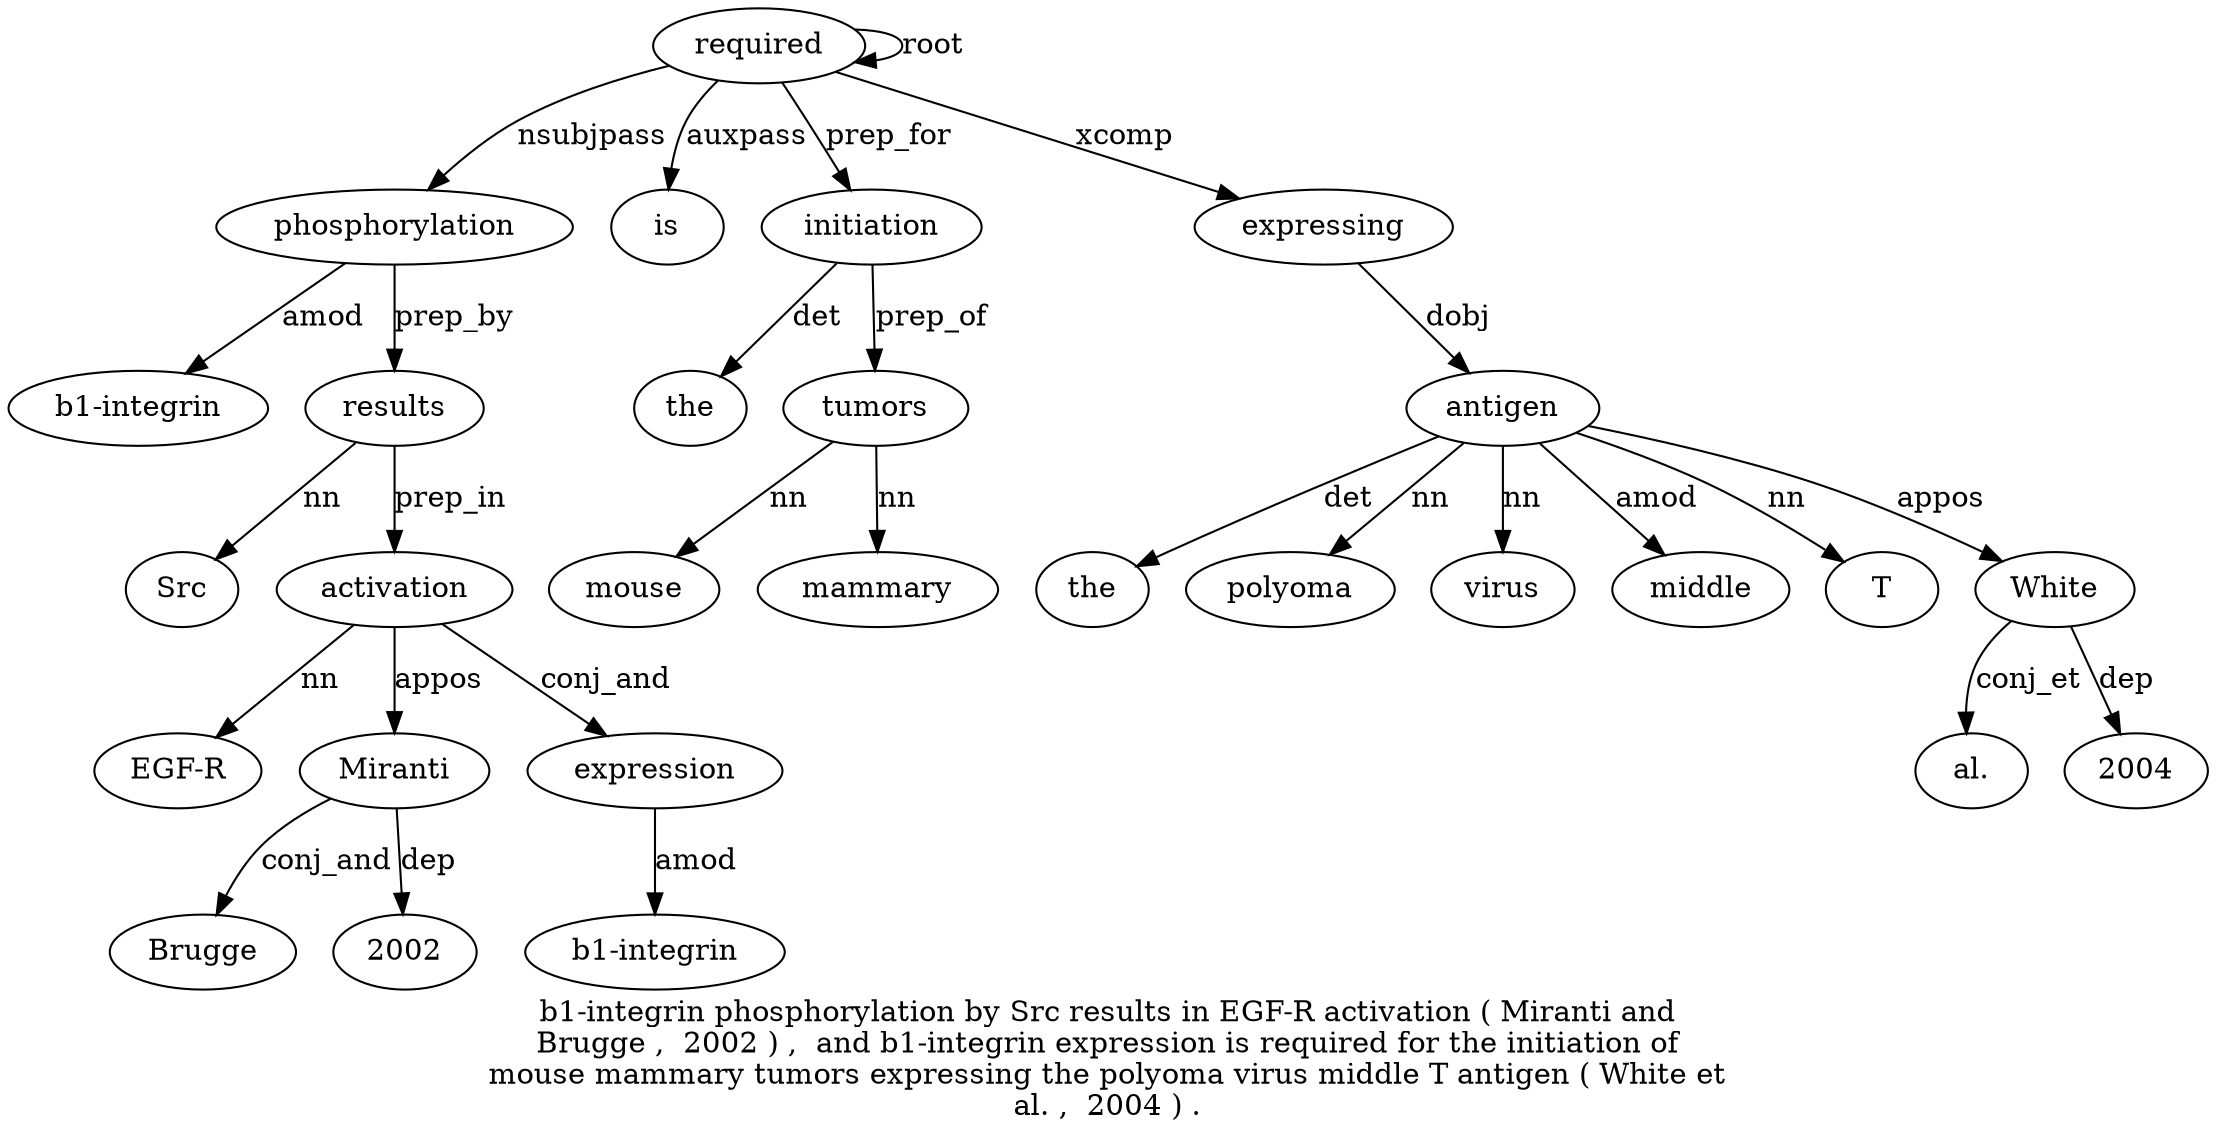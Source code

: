 digraph "b1-integrin phosphorylation by Src results in EGF-R activation ( Miranti and Brugge ,  2002 ) ,  and b1-integrin expression is required for the initiation of mouse mammary tumors expressing the polyoma virus middle T antigen ( White et al. ,  2004 ) ." {
label="b1-integrin phosphorylation by Src results in EGF-R activation ( Miranti and
Brugge ,  2002 ) ,  and b1-integrin expression is required for the initiation of
mouse mammary tumors expressing the polyoma virus middle T antigen ( White et
al. ,  2004 ) .";
phosphorylation2 [style=filled, fillcolor=white, label=phosphorylation];
"b1-integrin" [style=filled, fillcolor=white, label="b1-integrin"];
phosphorylation2 -> "b1-integrin"  [label=amod];
required21 [style=filled, fillcolor=white, label=required];
required21 -> phosphorylation2  [label=nsubjpass];
results5 [style=filled, fillcolor=white, label=results];
Src4 [style=filled, fillcolor=white, label=Src];
results5 -> Src4  [label=nn];
phosphorylation2 -> results5  [label=prep_by];
activation8 [style=filled, fillcolor=white, label=activation];
"EGF-R7" [style=filled, fillcolor=white, label="EGF-R"];
activation8 -> "EGF-R7"  [label=nn];
results5 -> activation8  [label=prep_in];
Miranti10 [style=filled, fillcolor=white, label=Miranti];
activation8 -> Miranti10  [label=appos];
Brugge12 [style=filled, fillcolor=white, label=Brugge];
Miranti10 -> Brugge12  [label=conj_and];
200214 [style=filled, fillcolor=white, label=2002];
Miranti10 -> 200214  [label=dep];
expression19 [style=filled, fillcolor=white, label=expression];
"b1-integrin8" [style=filled, fillcolor=white, label="b1-integrin"];
expression19 -> "b1-integrin8"  [label=amod];
activation8 -> expression19  [label=conj_and];
is20 [style=filled, fillcolor=white, label=is];
required21 -> is20  [label=auxpass];
required21 -> required21  [label=root];
initiation24 [style=filled, fillcolor=white, label=initiation];
the23 [style=filled, fillcolor=white, label=the];
initiation24 -> the23  [label=det];
required21 -> initiation24  [label=prep_for];
tumors28 [style=filled, fillcolor=white, label=tumors];
mouse26 [style=filled, fillcolor=white, label=mouse];
tumors28 -> mouse26  [label=nn];
mammary27 [style=filled, fillcolor=white, label=mammary];
tumors28 -> mammary27  [label=nn];
initiation24 -> tumors28  [label=prep_of];
expressing29 [style=filled, fillcolor=white, label=expressing];
required21 -> expressing29  [label=xcomp];
antigen35 [style=filled, fillcolor=white, label=antigen];
the30 [style=filled, fillcolor=white, label=the];
antigen35 -> the30  [label=det];
polyoma31 [style=filled, fillcolor=white, label=polyoma];
antigen35 -> polyoma31  [label=nn];
virus32 [style=filled, fillcolor=white, label=virus];
antigen35 -> virus32  [label=nn];
middle33 [style=filled, fillcolor=white, label=middle];
antigen35 -> middle33  [label=amod];
T34 [style=filled, fillcolor=white, label=T];
antigen35 -> T34  [label=nn];
expressing29 -> antigen35  [label=dobj];
White37 [style=filled, fillcolor=white, label=White];
antigen35 -> White37  [label=appos];
"al.39" [style=filled, fillcolor=white, label="al."];
White37 -> "al.39"  [label=conj_et];
200441 [style=filled, fillcolor=white, label=2004];
White37 -> 200441  [label=dep];
}
